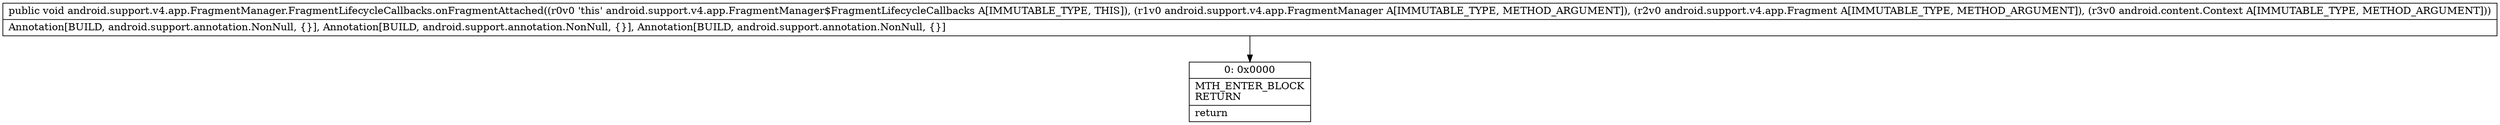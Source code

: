 digraph "CFG forandroid.support.v4.app.FragmentManager.FragmentLifecycleCallbacks.onFragmentAttached(Landroid\/support\/v4\/app\/FragmentManager;Landroid\/support\/v4\/app\/Fragment;Landroid\/content\/Context;)V" {
Node_0 [shape=record,label="{0\:\ 0x0000|MTH_ENTER_BLOCK\lRETURN\l|return\l}"];
MethodNode[shape=record,label="{public void android.support.v4.app.FragmentManager.FragmentLifecycleCallbacks.onFragmentAttached((r0v0 'this' android.support.v4.app.FragmentManager$FragmentLifecycleCallbacks A[IMMUTABLE_TYPE, THIS]), (r1v0 android.support.v4.app.FragmentManager A[IMMUTABLE_TYPE, METHOD_ARGUMENT]), (r2v0 android.support.v4.app.Fragment A[IMMUTABLE_TYPE, METHOD_ARGUMENT]), (r3v0 android.content.Context A[IMMUTABLE_TYPE, METHOD_ARGUMENT]))  | Annotation[BUILD, android.support.annotation.NonNull, \{\}], Annotation[BUILD, android.support.annotation.NonNull, \{\}], Annotation[BUILD, android.support.annotation.NonNull, \{\}]\l}"];
MethodNode -> Node_0;
}

